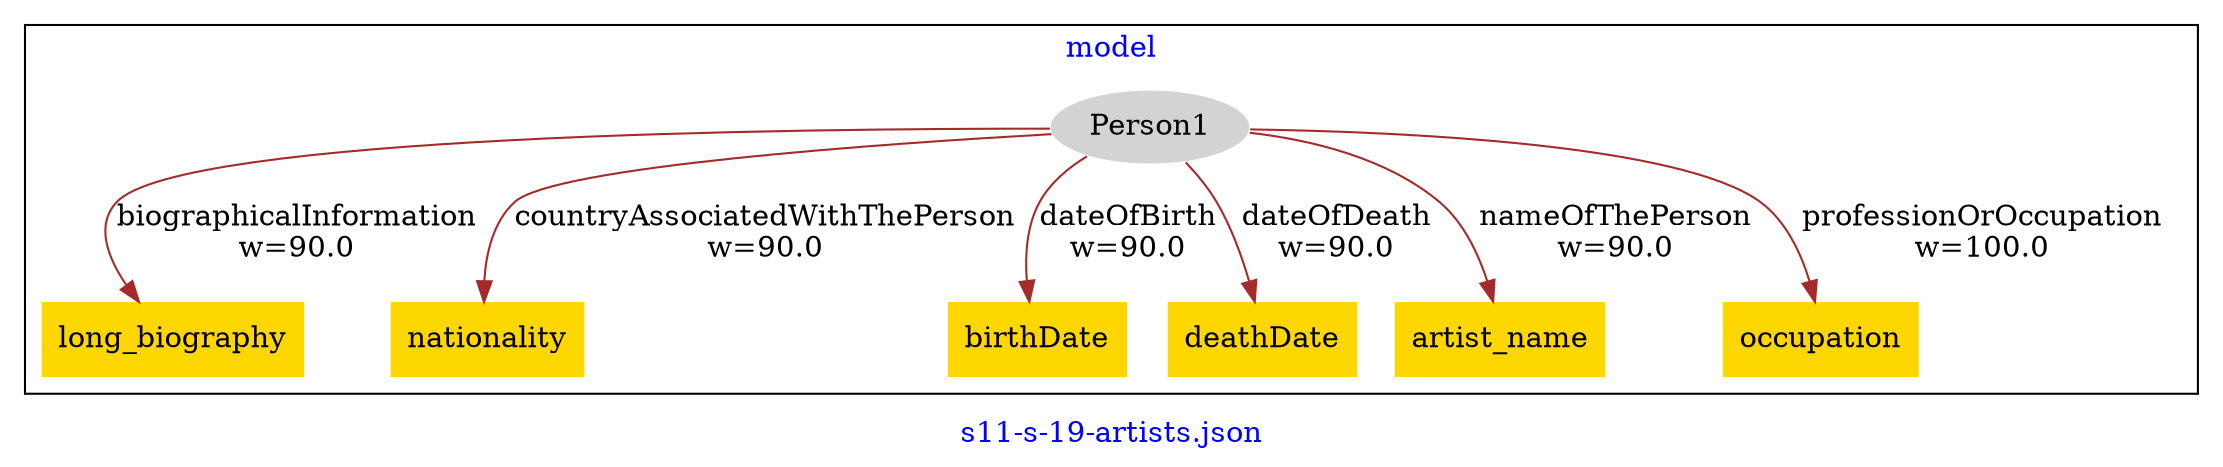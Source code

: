 digraph n0 {
fontcolor="blue"
remincross="true"
label="s11-s-19-artists.json"
subgraph cluster {
label="model"
n2[style="filled",color="white",fillcolor="lightgray",label="Person1\n"];
n3[shape="plaintext",style="filled",fillcolor="gold",label="long_biography\n"];
n4[shape="plaintext",style="filled",fillcolor="gold",label="nationality\n"];
n5[shape="plaintext",style="filled",fillcolor="gold",label="birthDate\n"];
n6[shape="plaintext",style="filled",fillcolor="gold",label="deathDate\n"];
n7[shape="plaintext",style="filled",fillcolor="gold",label="artist_name\n"];
n8[shape="plaintext",style="filled",fillcolor="gold",label="occupation\n"];
}
n2 -> n3[color="brown",fontcolor="black",label="biographicalInformation\nw=90.0"]
n2 -> n4[color="brown",fontcolor="black",label="countryAssociatedWithThePerson\nw=90.0"]
n2 -> n5[color="brown",fontcolor="black",label="dateOfBirth\nw=90.0"]
n2 -> n6[color="brown",fontcolor="black",label="dateOfDeath\nw=90.0"]
n2 -> n7[color="brown",fontcolor="black",label="nameOfThePerson\nw=90.0"]
n2 -> n8[color="brown",fontcolor="black",label="professionOrOccupation\nw=100.0"]
}
